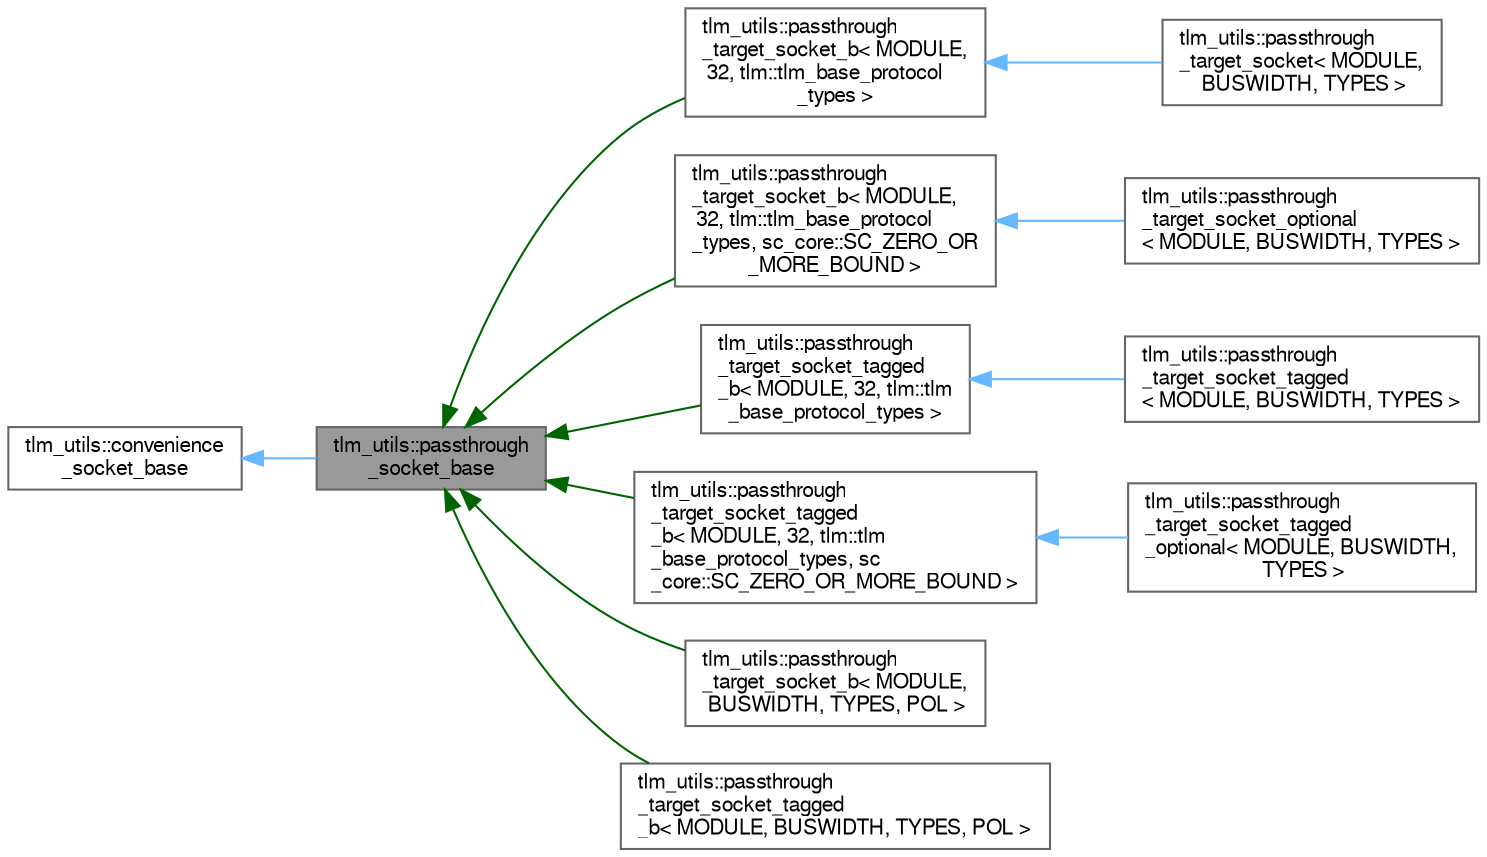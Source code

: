 digraph "tlm_utils::passthrough_socket_base"
{
 // LATEX_PDF_SIZE
  bgcolor="transparent";
  edge [fontname=FreeSans,fontsize=10,labelfontname=FreeSans,labelfontsize=10];
  node [fontname=FreeSans,fontsize=10,shape=box,height=0.2,width=0.4];
  rankdir="LR";
  Node1 [id="Node000001",label="tlm_utils::passthrough\l_socket_base",height=0.2,width=0.4,color="gray40", fillcolor="grey60", style="filled", fontcolor="black",tooltip=" "];
  Node2 -> Node1 [id="edge1_Node000001_Node000002",dir="back",color="steelblue1",style="solid",tooltip=" "];
  Node2 [id="Node000002",label="tlm_utils::convenience\l_socket_base",height=0.2,width=0.4,color="gray40", fillcolor="white", style="filled",URL="$a01265.html",tooltip=" "];
  Node1 -> Node3 [id="edge2_Node000001_Node000003",dir="back",color="darkgreen",style="solid",tooltip=" "];
  Node3 [id="Node000003",label="tlm_utils::passthrough\l_target_socket_b\< MODULE,\l 32, tlm::tlm_base_protocol\l_types \>",height=0.2,width=0.4,color="gray40", fillcolor="white", style="filled",URL="$a01357.html",tooltip=" "];
  Node3 -> Node4 [id="edge3_Node000003_Node000004",dir="back",color="steelblue1",style="solid",tooltip=" "];
  Node4 [id="Node000004",label="tlm_utils::passthrough\l_target_socket\< MODULE,\l BUSWIDTH, TYPES \>",height=0.2,width=0.4,color="gray40", fillcolor="white", style="filled",URL="$a01365.html",tooltip=" "];
  Node1 -> Node5 [id="edge4_Node000001_Node000005",dir="back",color="darkgreen",style="solid",tooltip=" "];
  Node5 [id="Node000005",label="tlm_utils::passthrough\l_target_socket_b\< MODULE,\l 32, tlm::tlm_base_protocol\l_types, sc_core::SC_ZERO_OR\l_MORE_BOUND \>",height=0.2,width=0.4,color="gray40", fillcolor="white", style="filled",URL="$a01357.html",tooltip=" "];
  Node5 -> Node6 [id="edge5_Node000005_Node000006",dir="back",color="steelblue1",style="solid",tooltip=" "];
  Node6 [id="Node000006",label="tlm_utils::passthrough\l_target_socket_optional\l\< MODULE, BUSWIDTH, TYPES \>",height=0.2,width=0.4,color="gray40", fillcolor="white", style="filled",URL="$a01369.html",tooltip=" "];
  Node1 -> Node7 [id="edge6_Node000001_Node000007",dir="back",color="darkgreen",style="solid",tooltip=" "];
  Node7 [id="Node000007",label="tlm_utils::passthrough\l_target_socket_tagged\l_b\< MODULE, 32, tlm::tlm\l_base_protocol_types \>",height=0.2,width=0.4,color="gray40", fillcolor="white", style="filled",URL="$a01373.html",tooltip=" "];
  Node7 -> Node8 [id="edge7_Node000007_Node000008",dir="back",color="steelblue1",style="solid",tooltip=" "];
  Node8 [id="Node000008",label="tlm_utils::passthrough\l_target_socket_tagged\l\< MODULE, BUSWIDTH, TYPES \>",height=0.2,width=0.4,color="gray40", fillcolor="white", style="filled",URL="$a01381.html",tooltip=" "];
  Node1 -> Node9 [id="edge8_Node000001_Node000009",dir="back",color="darkgreen",style="solid",tooltip=" "];
  Node9 [id="Node000009",label="tlm_utils::passthrough\l_target_socket_tagged\l_b\< MODULE, 32, tlm::tlm\l_base_protocol_types, sc\l_core::SC_ZERO_OR_MORE_BOUND \>",height=0.2,width=0.4,color="gray40", fillcolor="white", style="filled",URL="$a01373.html",tooltip=" "];
  Node9 -> Node10 [id="edge9_Node000009_Node000010",dir="back",color="steelblue1",style="solid",tooltip=" "];
  Node10 [id="Node000010",label="tlm_utils::passthrough\l_target_socket_tagged\l_optional\< MODULE, BUSWIDTH,\l TYPES \>",height=0.2,width=0.4,color="gray40", fillcolor="white", style="filled",URL="$a01385.html",tooltip=" "];
  Node1 -> Node11 [id="edge10_Node000001_Node000011",dir="back",color="darkgreen",style="solid",tooltip=" "];
  Node11 [id="Node000011",label="tlm_utils::passthrough\l_target_socket_b\< MODULE,\l BUSWIDTH, TYPES, POL \>",height=0.2,width=0.4,color="gray40", fillcolor="white", style="filled",URL="$a01357.html",tooltip=" "];
  Node1 -> Node12 [id="edge11_Node000001_Node000012",dir="back",color="darkgreen",style="solid",tooltip=" "];
  Node12 [id="Node000012",label="tlm_utils::passthrough\l_target_socket_tagged\l_b\< MODULE, BUSWIDTH, TYPES, POL \>",height=0.2,width=0.4,color="gray40", fillcolor="white", style="filled",URL="$a01373.html",tooltip=" "];
}
